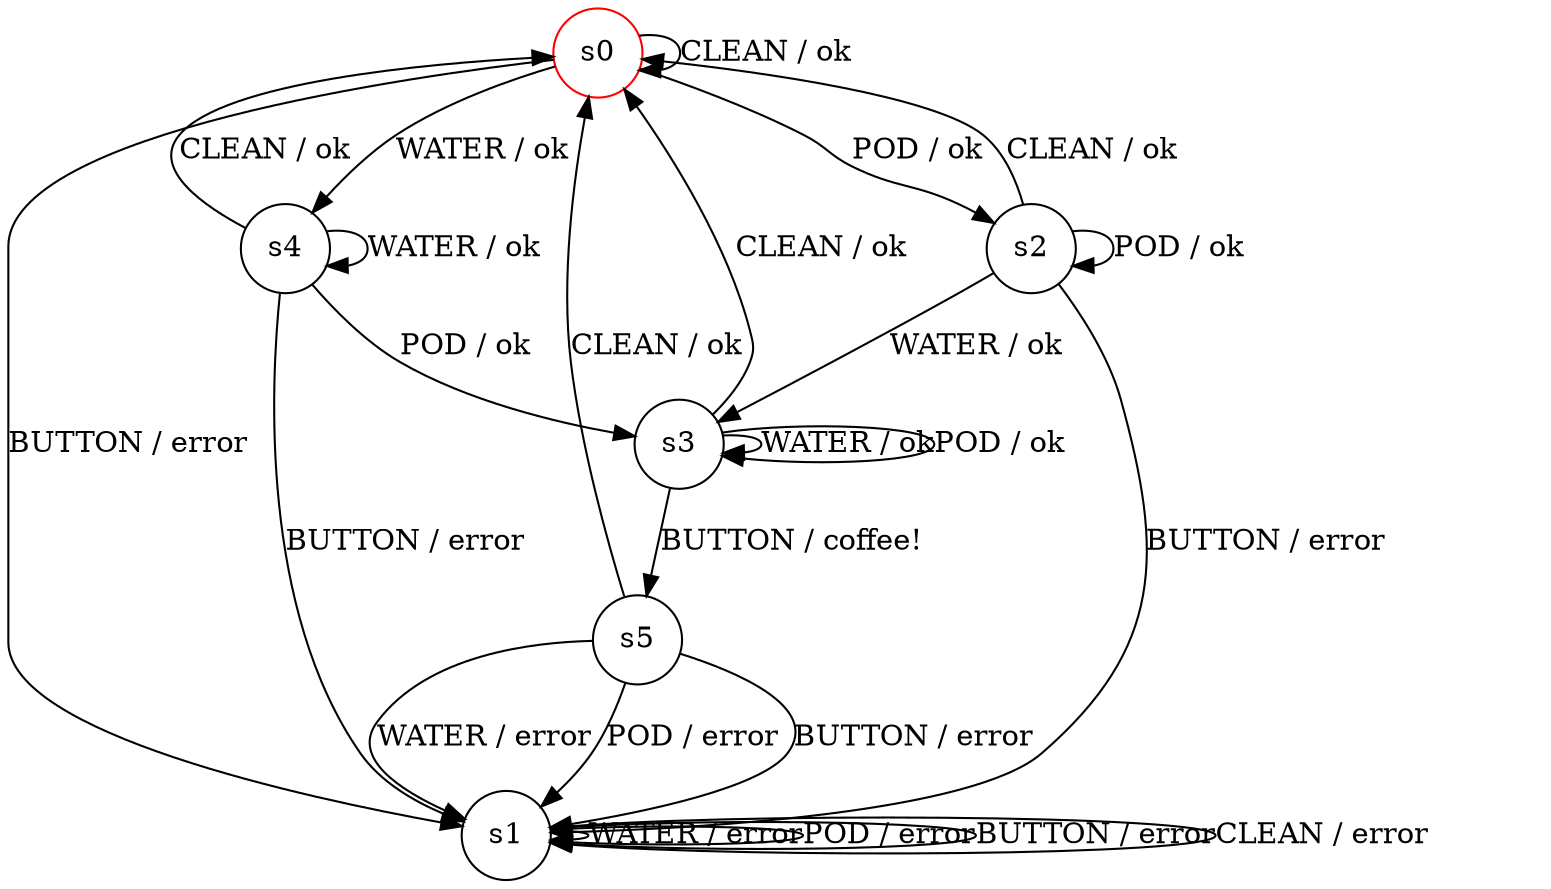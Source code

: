 digraph g {
    	s0 [shape="circle" label="s0" color="red"];
    	s1 [shape="circle" label="s1"];
    	s2 [shape="circle" label="s2"];
    	s3 [shape="circle" label="s3"];
    	s4 [shape="circle" label="s4"];
    	s5 [shape="circle" label="s5"];


    	s0 -> s4 [label="WATER / ok"];
    	s0 -> s2 [label="POD / ok"];
    	s0 -> s1 [label="BUTTON / error"];
    	s0 -> s0 [label="CLEAN / ok"];
    	s1 -> s1 [label="WATER / error"];
    	s1 -> s1 [label="POD / error"];
    	s1 -> s1 [label="BUTTON / error"];
    	s1 -> s1 [label="CLEAN / error"];
    	s2 -> s3 [label="WATER / ok"];
    	s2 -> s2 [label="POD / ok"];
    	s2 -> s1 [label="BUTTON / error"];
    	s2 -> s0 [label="CLEAN / ok"];
    	s3 -> s3 [label="WATER / ok"];
    	s3 -> s3 [label="POD / ok"];
    	s3 -> s5 [label="BUTTON / coffee!"];
    	s3 -> s0 [label="CLEAN / ok"];
    	s4 -> s4 [label="WATER / ok"];
    	s4 -> s3 [label="POD / ok"];
    	s4 -> s1 [label="BUTTON / error"];
    	s4 -> s0 [label="CLEAN / ok"];
    	s5 -> s1 [label="WATER / error"];
    	s5 -> s1 [label="POD / error"];
    	s5 -> s1 [label="BUTTON / error"];
    	s5 -> s0 [label="CLEAN / ok"];

    }
